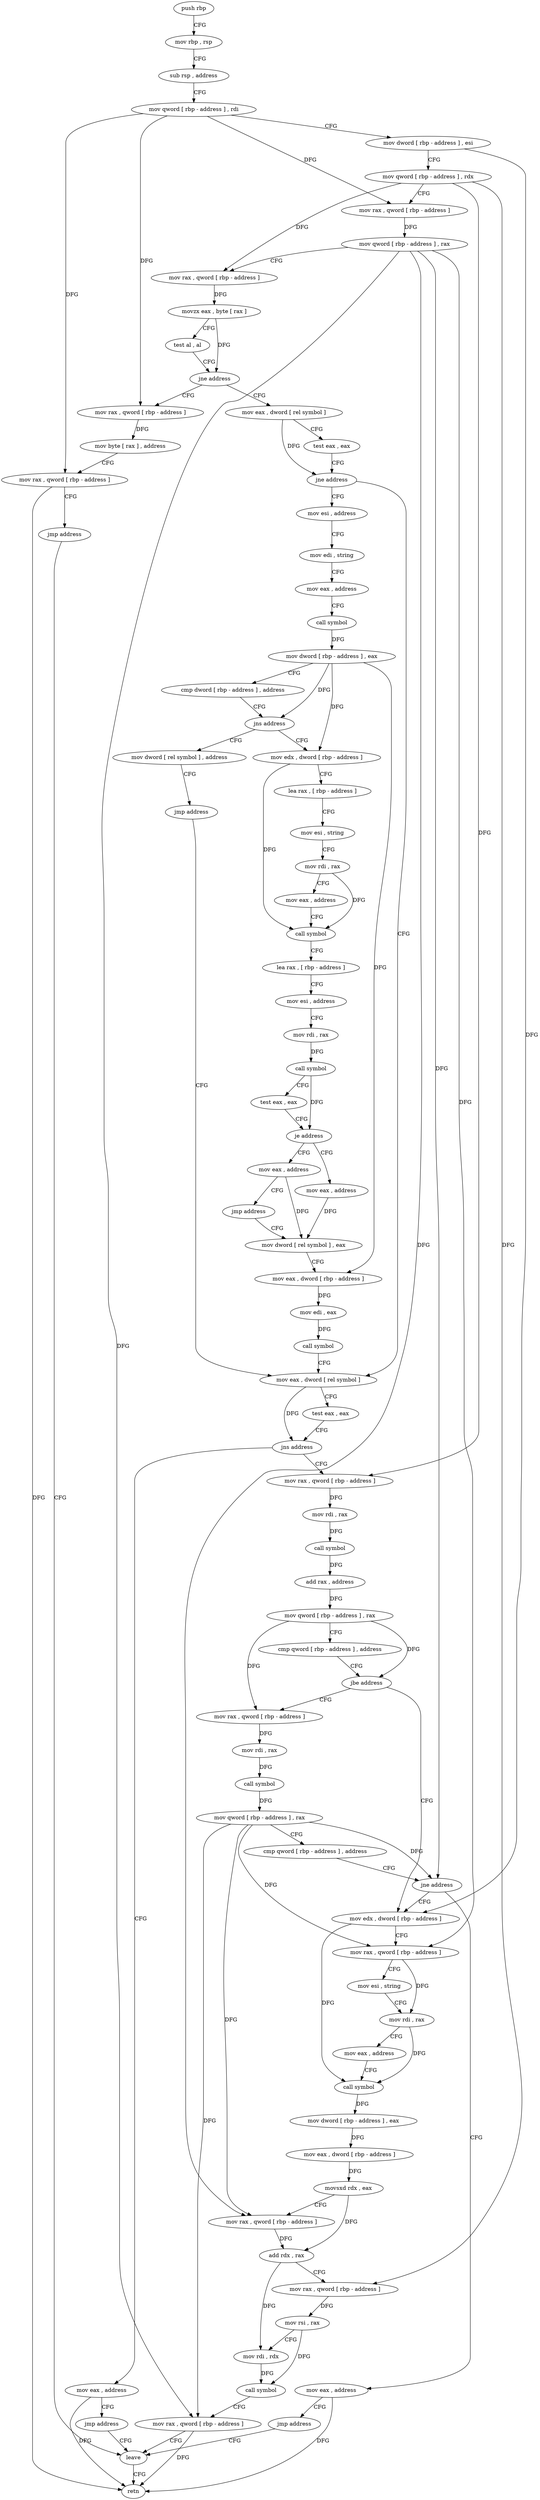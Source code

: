 digraph "func" {
"4490185" [label = "push rbp" ]
"4490186" [label = "mov rbp , rsp" ]
"4490189" [label = "sub rsp , address" ]
"4490193" [label = "mov qword [ rbp - address ] , rdi" ]
"4490197" [label = "mov dword [ rbp - address ] , esi" ]
"4490200" [label = "mov qword [ rbp - address ] , rdx" ]
"4490204" [label = "mov rax , qword [ rbp - address ]" ]
"4490208" [label = "mov qword [ rbp - address ] , rax" ]
"4490212" [label = "mov rax , qword [ rbp - address ]" ]
"4490216" [label = "movzx eax , byte [ rax ]" ]
"4490219" [label = "test al , al" ]
"4490221" [label = "jne address" ]
"4490239" [label = "mov eax , dword [ rel symbol ]" ]
"4490223" [label = "mov rax , qword [ rbp - address ]" ]
"4490245" [label = "test eax , eax" ]
"4490247" [label = "jne address" ]
"4490364" [label = "mov eax , dword [ rel symbol ]" ]
"4490249" [label = "mov esi , address" ]
"4490227" [label = "mov byte [ rax ] , address" ]
"4490230" [label = "mov rax , qword [ rbp - address ]" ]
"4490234" [label = "jmp address" ]
"4490501" [label = "leave" ]
"4490370" [label = "test eax , eax" ]
"4490372" [label = "jns address" ]
"4490381" [label = "mov rax , qword [ rbp - address ]" ]
"4490374" [label = "mov eax , address" ]
"4490254" [label = "mov edi , string" ]
"4490259" [label = "mov eax , address" ]
"4490264" [label = "call symbol" ]
"4490269" [label = "mov dword [ rbp - address ] , eax" ]
"4490272" [label = "cmp dword [ rbp - address ] , address" ]
"4490276" [label = "jns address" ]
"4490290" [label = "mov edx , dword [ rbp - address ]" ]
"4490278" [label = "mov dword [ rel symbol ] , address" ]
"4490502" [label = "retn" ]
"4490385" [label = "mov rdi , rax" ]
"4490388" [label = "call symbol" ]
"4490393" [label = "add rax , address" ]
"4490397" [label = "mov qword [ rbp - address ] , rax" ]
"4490401" [label = "cmp qword [ rbp - address ] , address" ]
"4490409" [label = "jbe address" ]
"4490441" [label = "mov edx , dword [ rbp - address ]" ]
"4490411" [label = "mov rax , qword [ rbp - address ]" ]
"4490379" [label = "jmp address" ]
"4490293" [label = "lea rax , [ rbp - address ]" ]
"4490297" [label = "mov esi , string" ]
"4490302" [label = "mov rdi , rax" ]
"4490305" [label = "mov eax , address" ]
"4490310" [label = "call symbol" ]
"4490315" [label = "lea rax , [ rbp - address ]" ]
"4490319" [label = "mov esi , address" ]
"4490324" [label = "mov rdi , rax" ]
"4490327" [label = "call symbol" ]
"4490332" [label = "test eax , eax" ]
"4490334" [label = "je address" ]
"4490343" [label = "mov eax , address" ]
"4490336" [label = "mov eax , address" ]
"4490288" [label = "jmp address" ]
"4490444" [label = "mov rax , qword [ rbp - address ]" ]
"4490448" [label = "mov esi , string" ]
"4490453" [label = "mov rdi , rax" ]
"4490456" [label = "mov eax , address" ]
"4490461" [label = "call symbol" ]
"4490466" [label = "mov dword [ rbp - address ] , eax" ]
"4490469" [label = "mov eax , dword [ rbp - address ]" ]
"4490472" [label = "movsxd rdx , eax" ]
"4490475" [label = "mov rax , qword [ rbp - address ]" ]
"4490479" [label = "add rdx , rax" ]
"4490482" [label = "mov rax , qword [ rbp - address ]" ]
"4490486" [label = "mov rsi , rax" ]
"4490489" [label = "mov rdi , rdx" ]
"4490492" [label = "call symbol" ]
"4490497" [label = "mov rax , qword [ rbp - address ]" ]
"4490415" [label = "mov rdi , rax" ]
"4490418" [label = "call symbol" ]
"4490423" [label = "mov qword [ rbp - address ] , rax" ]
"4490427" [label = "cmp qword [ rbp - address ] , address" ]
"4490432" [label = "jne address" ]
"4490434" [label = "mov eax , address" ]
"4490348" [label = "mov dword [ rel symbol ] , eax" ]
"4490341" [label = "jmp address" ]
"4490439" [label = "jmp address" ]
"4490354" [label = "mov eax , dword [ rbp - address ]" ]
"4490357" [label = "mov edi , eax" ]
"4490359" [label = "call symbol" ]
"4490185" -> "4490186" [ label = "CFG" ]
"4490186" -> "4490189" [ label = "CFG" ]
"4490189" -> "4490193" [ label = "CFG" ]
"4490193" -> "4490197" [ label = "CFG" ]
"4490193" -> "4490204" [ label = "DFG" ]
"4490193" -> "4490223" [ label = "DFG" ]
"4490193" -> "4490230" [ label = "DFG" ]
"4490197" -> "4490200" [ label = "CFG" ]
"4490197" -> "4490441" [ label = "DFG" ]
"4490200" -> "4490204" [ label = "CFG" ]
"4490200" -> "4490212" [ label = "DFG" ]
"4490200" -> "4490381" [ label = "DFG" ]
"4490200" -> "4490482" [ label = "DFG" ]
"4490204" -> "4490208" [ label = "DFG" ]
"4490208" -> "4490212" [ label = "CFG" ]
"4490208" -> "4490444" [ label = "DFG" ]
"4490208" -> "4490475" [ label = "DFG" ]
"4490208" -> "4490497" [ label = "DFG" ]
"4490208" -> "4490432" [ label = "DFG" ]
"4490212" -> "4490216" [ label = "DFG" ]
"4490216" -> "4490219" [ label = "CFG" ]
"4490216" -> "4490221" [ label = "DFG" ]
"4490219" -> "4490221" [ label = "CFG" ]
"4490221" -> "4490239" [ label = "CFG" ]
"4490221" -> "4490223" [ label = "CFG" ]
"4490239" -> "4490245" [ label = "CFG" ]
"4490239" -> "4490247" [ label = "DFG" ]
"4490223" -> "4490227" [ label = "DFG" ]
"4490245" -> "4490247" [ label = "CFG" ]
"4490247" -> "4490364" [ label = "CFG" ]
"4490247" -> "4490249" [ label = "CFG" ]
"4490364" -> "4490370" [ label = "CFG" ]
"4490364" -> "4490372" [ label = "DFG" ]
"4490249" -> "4490254" [ label = "CFG" ]
"4490227" -> "4490230" [ label = "CFG" ]
"4490230" -> "4490234" [ label = "CFG" ]
"4490230" -> "4490502" [ label = "DFG" ]
"4490234" -> "4490501" [ label = "CFG" ]
"4490501" -> "4490502" [ label = "CFG" ]
"4490370" -> "4490372" [ label = "CFG" ]
"4490372" -> "4490381" [ label = "CFG" ]
"4490372" -> "4490374" [ label = "CFG" ]
"4490381" -> "4490385" [ label = "DFG" ]
"4490374" -> "4490379" [ label = "CFG" ]
"4490374" -> "4490502" [ label = "DFG" ]
"4490254" -> "4490259" [ label = "CFG" ]
"4490259" -> "4490264" [ label = "CFG" ]
"4490264" -> "4490269" [ label = "DFG" ]
"4490269" -> "4490272" [ label = "CFG" ]
"4490269" -> "4490276" [ label = "DFG" ]
"4490269" -> "4490290" [ label = "DFG" ]
"4490269" -> "4490354" [ label = "DFG" ]
"4490272" -> "4490276" [ label = "CFG" ]
"4490276" -> "4490290" [ label = "CFG" ]
"4490276" -> "4490278" [ label = "CFG" ]
"4490290" -> "4490293" [ label = "CFG" ]
"4490290" -> "4490310" [ label = "DFG" ]
"4490278" -> "4490288" [ label = "CFG" ]
"4490385" -> "4490388" [ label = "DFG" ]
"4490388" -> "4490393" [ label = "DFG" ]
"4490393" -> "4490397" [ label = "DFG" ]
"4490397" -> "4490401" [ label = "CFG" ]
"4490397" -> "4490409" [ label = "DFG" ]
"4490397" -> "4490411" [ label = "DFG" ]
"4490401" -> "4490409" [ label = "CFG" ]
"4490409" -> "4490441" [ label = "CFG" ]
"4490409" -> "4490411" [ label = "CFG" ]
"4490441" -> "4490444" [ label = "CFG" ]
"4490441" -> "4490461" [ label = "DFG" ]
"4490411" -> "4490415" [ label = "DFG" ]
"4490379" -> "4490501" [ label = "CFG" ]
"4490293" -> "4490297" [ label = "CFG" ]
"4490297" -> "4490302" [ label = "CFG" ]
"4490302" -> "4490305" [ label = "CFG" ]
"4490302" -> "4490310" [ label = "DFG" ]
"4490305" -> "4490310" [ label = "CFG" ]
"4490310" -> "4490315" [ label = "CFG" ]
"4490315" -> "4490319" [ label = "CFG" ]
"4490319" -> "4490324" [ label = "CFG" ]
"4490324" -> "4490327" [ label = "DFG" ]
"4490327" -> "4490332" [ label = "CFG" ]
"4490327" -> "4490334" [ label = "DFG" ]
"4490332" -> "4490334" [ label = "CFG" ]
"4490334" -> "4490343" [ label = "CFG" ]
"4490334" -> "4490336" [ label = "CFG" ]
"4490343" -> "4490348" [ label = "DFG" ]
"4490336" -> "4490341" [ label = "CFG" ]
"4490336" -> "4490348" [ label = "DFG" ]
"4490288" -> "4490364" [ label = "CFG" ]
"4490444" -> "4490448" [ label = "CFG" ]
"4490444" -> "4490453" [ label = "DFG" ]
"4490448" -> "4490453" [ label = "CFG" ]
"4490453" -> "4490456" [ label = "CFG" ]
"4490453" -> "4490461" [ label = "DFG" ]
"4490456" -> "4490461" [ label = "CFG" ]
"4490461" -> "4490466" [ label = "DFG" ]
"4490466" -> "4490469" [ label = "DFG" ]
"4490469" -> "4490472" [ label = "DFG" ]
"4490472" -> "4490475" [ label = "CFG" ]
"4490472" -> "4490479" [ label = "DFG" ]
"4490475" -> "4490479" [ label = "DFG" ]
"4490479" -> "4490482" [ label = "CFG" ]
"4490479" -> "4490489" [ label = "DFG" ]
"4490482" -> "4490486" [ label = "DFG" ]
"4490486" -> "4490489" [ label = "CFG" ]
"4490486" -> "4490492" [ label = "DFG" ]
"4490489" -> "4490492" [ label = "DFG" ]
"4490492" -> "4490497" [ label = "CFG" ]
"4490497" -> "4490501" [ label = "CFG" ]
"4490497" -> "4490502" [ label = "DFG" ]
"4490415" -> "4490418" [ label = "DFG" ]
"4490418" -> "4490423" [ label = "DFG" ]
"4490423" -> "4490427" [ label = "CFG" ]
"4490423" -> "4490444" [ label = "DFG" ]
"4490423" -> "4490475" [ label = "DFG" ]
"4490423" -> "4490497" [ label = "DFG" ]
"4490423" -> "4490432" [ label = "DFG" ]
"4490427" -> "4490432" [ label = "CFG" ]
"4490432" -> "4490441" [ label = "CFG" ]
"4490432" -> "4490434" [ label = "CFG" ]
"4490434" -> "4490439" [ label = "CFG" ]
"4490434" -> "4490502" [ label = "DFG" ]
"4490348" -> "4490354" [ label = "CFG" ]
"4490341" -> "4490348" [ label = "CFG" ]
"4490439" -> "4490501" [ label = "CFG" ]
"4490354" -> "4490357" [ label = "DFG" ]
"4490357" -> "4490359" [ label = "DFG" ]
"4490359" -> "4490364" [ label = "CFG" ]
}
